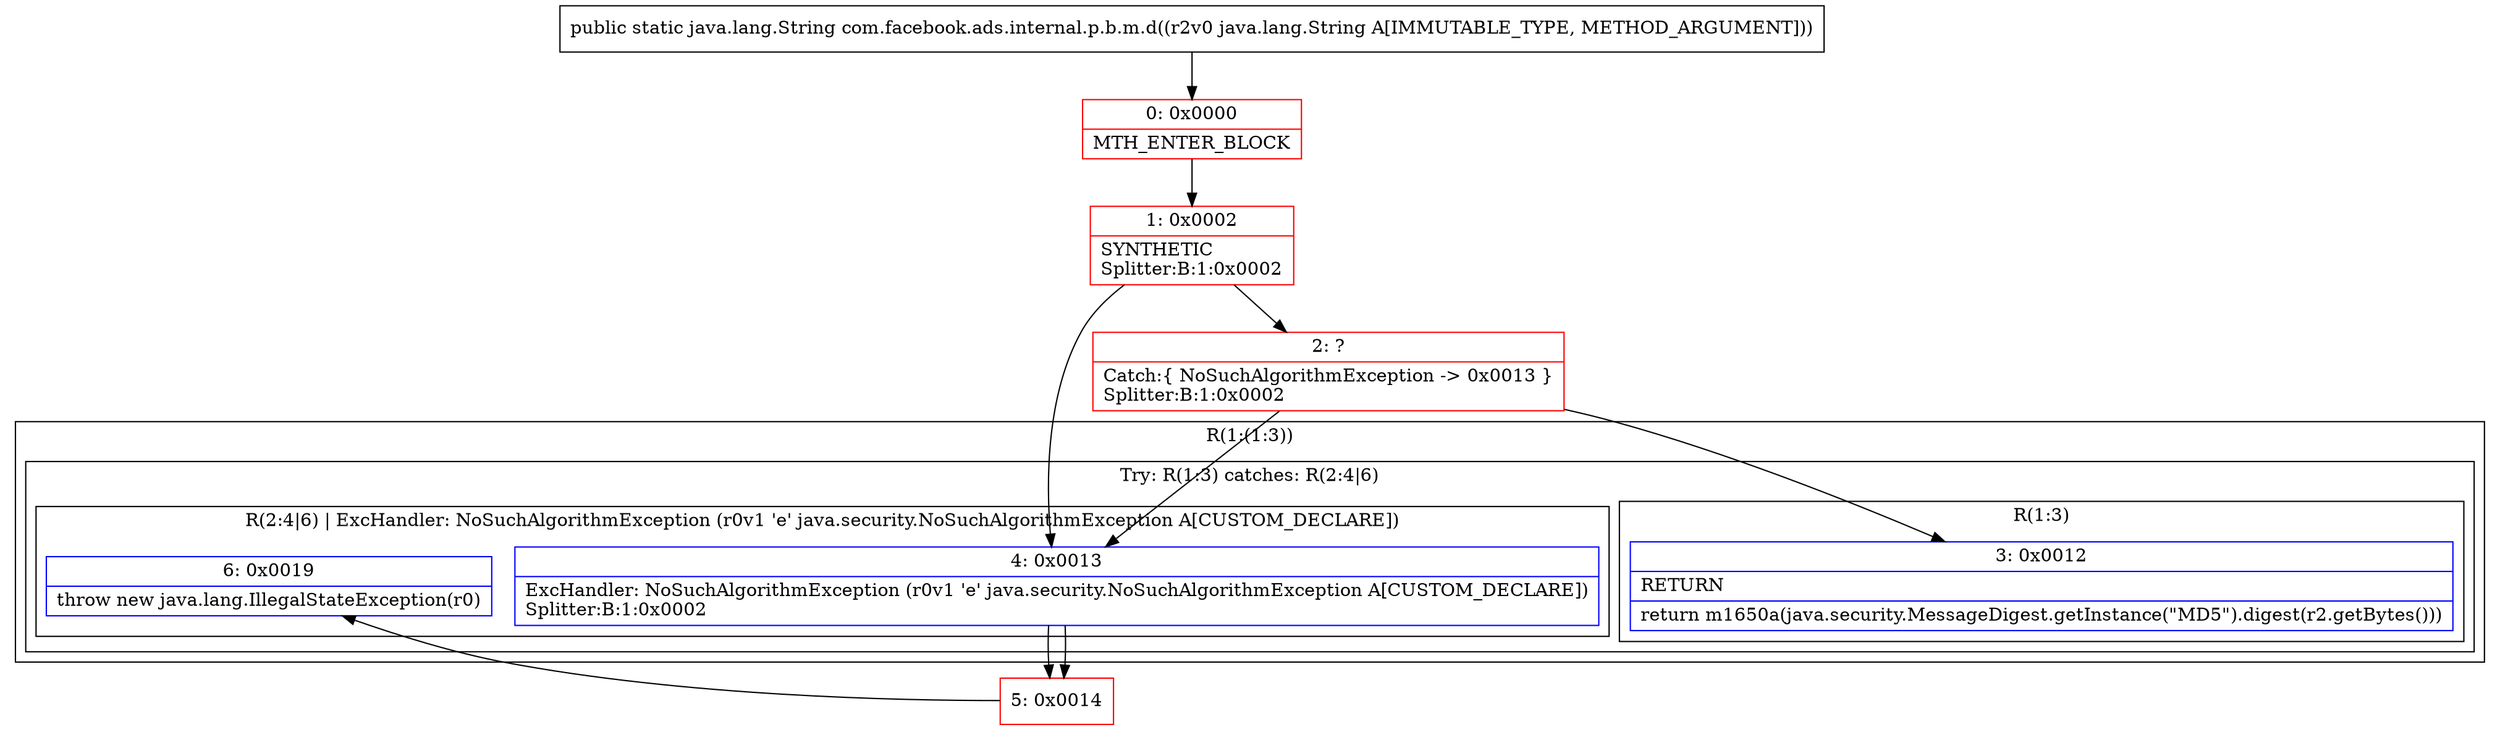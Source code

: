 digraph "CFG forcom.facebook.ads.internal.p.b.m.d(Ljava\/lang\/String;)Ljava\/lang\/String;" {
subgraph cluster_Region_1368754581 {
label = "R(1:(1:3))";
node [shape=record,color=blue];
subgraph cluster_TryCatchRegion_484034239 {
label = "Try: R(1:3) catches: R(2:4|6)";
node [shape=record,color=blue];
subgraph cluster_Region_452415847 {
label = "R(1:3)";
node [shape=record,color=blue];
Node_3 [shape=record,label="{3\:\ 0x0012|RETURN\l|return m1650a(java.security.MessageDigest.getInstance(\"MD5\").digest(r2.getBytes()))\l}"];
}
subgraph cluster_Region_45636524 {
label = "R(2:4|6) | ExcHandler: NoSuchAlgorithmException (r0v1 'e' java.security.NoSuchAlgorithmException A[CUSTOM_DECLARE])\l";
node [shape=record,color=blue];
Node_4 [shape=record,label="{4\:\ 0x0013|ExcHandler: NoSuchAlgorithmException (r0v1 'e' java.security.NoSuchAlgorithmException A[CUSTOM_DECLARE])\lSplitter:B:1:0x0002\l}"];
Node_6 [shape=record,label="{6\:\ 0x0019|throw new java.lang.IllegalStateException(r0)\l}"];
}
}
}
subgraph cluster_Region_45636524 {
label = "R(2:4|6) | ExcHandler: NoSuchAlgorithmException (r0v1 'e' java.security.NoSuchAlgorithmException A[CUSTOM_DECLARE])\l";
node [shape=record,color=blue];
Node_4 [shape=record,label="{4\:\ 0x0013|ExcHandler: NoSuchAlgorithmException (r0v1 'e' java.security.NoSuchAlgorithmException A[CUSTOM_DECLARE])\lSplitter:B:1:0x0002\l}"];
Node_6 [shape=record,label="{6\:\ 0x0019|throw new java.lang.IllegalStateException(r0)\l}"];
}
Node_0 [shape=record,color=red,label="{0\:\ 0x0000|MTH_ENTER_BLOCK\l}"];
Node_1 [shape=record,color=red,label="{1\:\ 0x0002|SYNTHETIC\lSplitter:B:1:0x0002\l}"];
Node_2 [shape=record,color=red,label="{2\:\ ?|Catch:\{ NoSuchAlgorithmException \-\> 0x0013 \}\lSplitter:B:1:0x0002\l}"];
Node_5 [shape=record,color=red,label="{5\:\ 0x0014}"];
MethodNode[shape=record,label="{public static java.lang.String com.facebook.ads.internal.p.b.m.d((r2v0 java.lang.String A[IMMUTABLE_TYPE, METHOD_ARGUMENT])) }"];
MethodNode -> Node_0;
Node_4 -> Node_5;
Node_4 -> Node_5;
Node_0 -> Node_1;
Node_1 -> Node_2;
Node_1 -> Node_4;
Node_2 -> Node_4;
Node_2 -> Node_3;
Node_5 -> Node_6;
}

